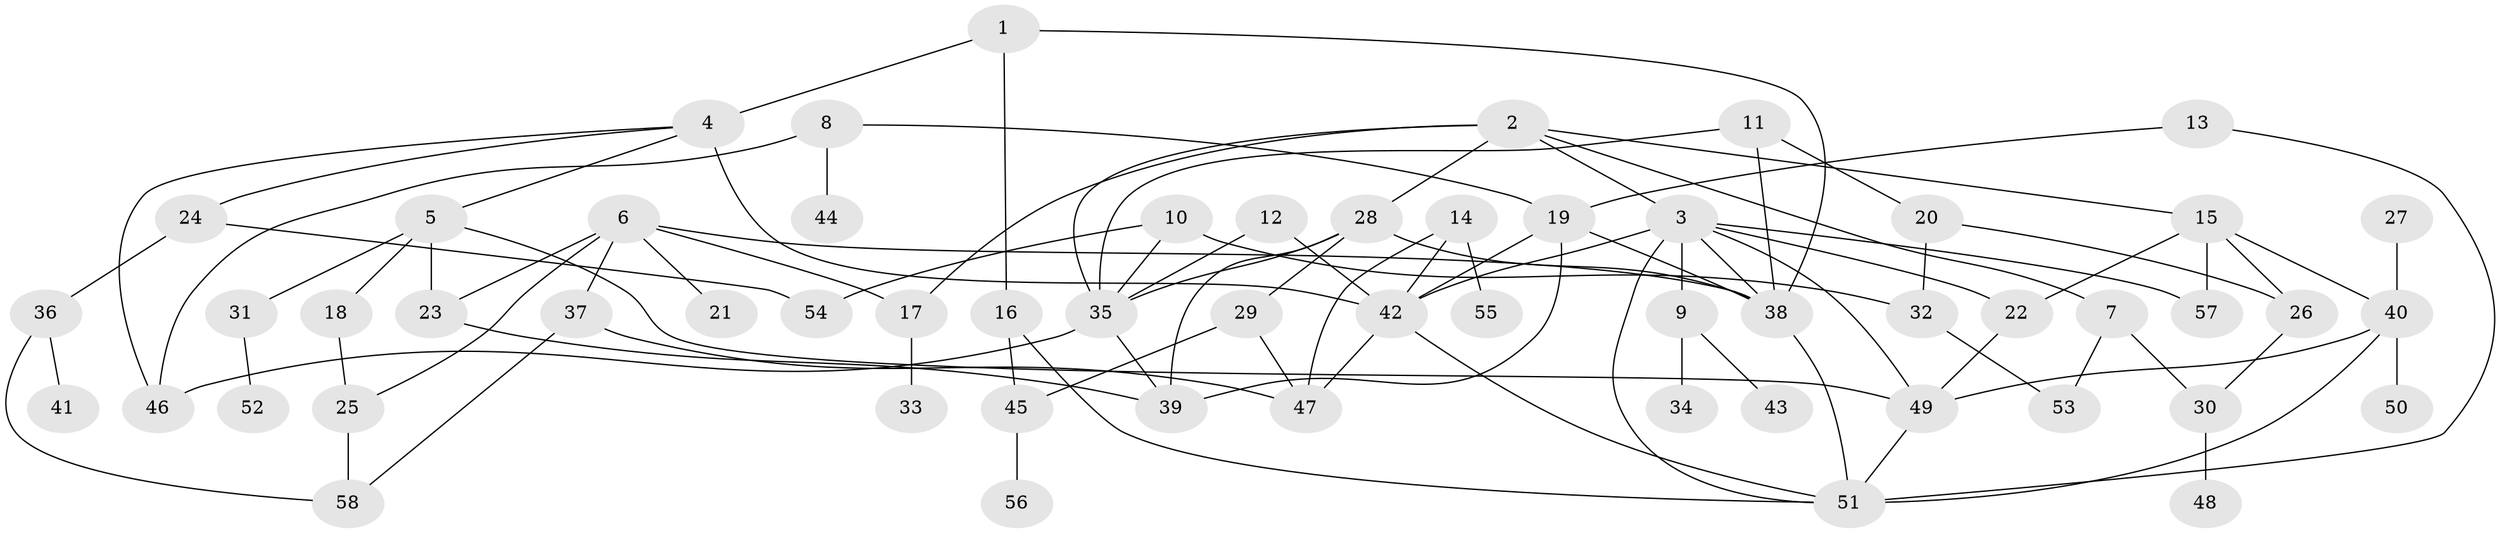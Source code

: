 // original degree distribution, {7: 0.036585365853658534, 6: 0.036585365853658534, 3: 0.4024390243902439, 9: 0.012195121951219513, 5: 0.036585365853658534, 8: 0.012195121951219513, 4: 0.07317073170731707, 2: 0.1951219512195122, 1: 0.1951219512195122}
// Generated by graph-tools (version 1.1) at 2025/36/03/04/25 23:36:06]
// undirected, 58 vertices, 93 edges
graph export_dot {
  node [color=gray90,style=filled];
  1;
  2;
  3;
  4;
  5;
  6;
  7;
  8;
  9;
  10;
  11;
  12;
  13;
  14;
  15;
  16;
  17;
  18;
  19;
  20;
  21;
  22;
  23;
  24;
  25;
  26;
  27;
  28;
  29;
  30;
  31;
  32;
  33;
  34;
  35;
  36;
  37;
  38;
  39;
  40;
  41;
  42;
  43;
  44;
  45;
  46;
  47;
  48;
  49;
  50;
  51;
  52;
  53;
  54;
  55;
  56;
  57;
  58;
  1 -- 4 [weight=1.0];
  1 -- 16 [weight=1.0];
  1 -- 38 [weight=1.0];
  2 -- 3 [weight=1.0];
  2 -- 7 [weight=1.0];
  2 -- 15 [weight=1.0];
  2 -- 17 [weight=1.0];
  2 -- 28 [weight=1.0];
  2 -- 35 [weight=1.0];
  3 -- 9 [weight=1.0];
  3 -- 22 [weight=1.0];
  3 -- 38 [weight=1.0];
  3 -- 42 [weight=1.0];
  3 -- 49 [weight=1.0];
  3 -- 51 [weight=1.0];
  3 -- 57 [weight=2.0];
  4 -- 5 [weight=1.0];
  4 -- 24 [weight=1.0];
  4 -- 42 [weight=2.0];
  4 -- 46 [weight=1.0];
  5 -- 18 [weight=1.0];
  5 -- 23 [weight=1.0];
  5 -- 31 [weight=1.0];
  5 -- 49 [weight=1.0];
  6 -- 17 [weight=1.0];
  6 -- 21 [weight=1.0];
  6 -- 23 [weight=1.0];
  6 -- 25 [weight=1.0];
  6 -- 37 [weight=1.0];
  6 -- 38 [weight=1.0];
  7 -- 30 [weight=1.0];
  7 -- 53 [weight=1.0];
  8 -- 19 [weight=1.0];
  8 -- 44 [weight=1.0];
  8 -- 46 [weight=1.0];
  9 -- 34 [weight=1.0];
  9 -- 43 [weight=1.0];
  10 -- 32 [weight=1.0];
  10 -- 35 [weight=1.0];
  10 -- 54 [weight=1.0];
  11 -- 20 [weight=1.0];
  11 -- 35 [weight=1.0];
  11 -- 38 [weight=1.0];
  12 -- 35 [weight=1.0];
  12 -- 42 [weight=1.0];
  13 -- 19 [weight=1.0];
  13 -- 51 [weight=1.0];
  14 -- 42 [weight=1.0];
  14 -- 47 [weight=1.0];
  14 -- 55 [weight=1.0];
  15 -- 22 [weight=1.0];
  15 -- 26 [weight=1.0];
  15 -- 40 [weight=1.0];
  15 -- 57 [weight=1.0];
  16 -- 45 [weight=1.0];
  16 -- 51 [weight=1.0];
  17 -- 33 [weight=1.0];
  18 -- 25 [weight=2.0];
  19 -- 38 [weight=1.0];
  19 -- 39 [weight=1.0];
  19 -- 42 [weight=1.0];
  20 -- 26 [weight=1.0];
  20 -- 32 [weight=1.0];
  22 -- 49 [weight=1.0];
  23 -- 39 [weight=1.0];
  24 -- 36 [weight=1.0];
  24 -- 54 [weight=2.0];
  25 -- 58 [weight=1.0];
  26 -- 30 [weight=1.0];
  27 -- 40 [weight=1.0];
  28 -- 29 [weight=1.0];
  28 -- 35 [weight=1.0];
  28 -- 38 [weight=1.0];
  28 -- 39 [weight=1.0];
  29 -- 45 [weight=1.0];
  29 -- 47 [weight=1.0];
  30 -- 48 [weight=1.0];
  31 -- 52 [weight=1.0];
  32 -- 53 [weight=1.0];
  35 -- 39 [weight=1.0];
  35 -- 46 [weight=1.0];
  36 -- 41 [weight=1.0];
  36 -- 58 [weight=1.0];
  37 -- 47 [weight=1.0];
  37 -- 58 [weight=1.0];
  38 -- 51 [weight=1.0];
  40 -- 49 [weight=1.0];
  40 -- 50 [weight=1.0];
  40 -- 51 [weight=1.0];
  42 -- 47 [weight=1.0];
  42 -- 51 [weight=1.0];
  45 -- 56 [weight=1.0];
  49 -- 51 [weight=1.0];
}

